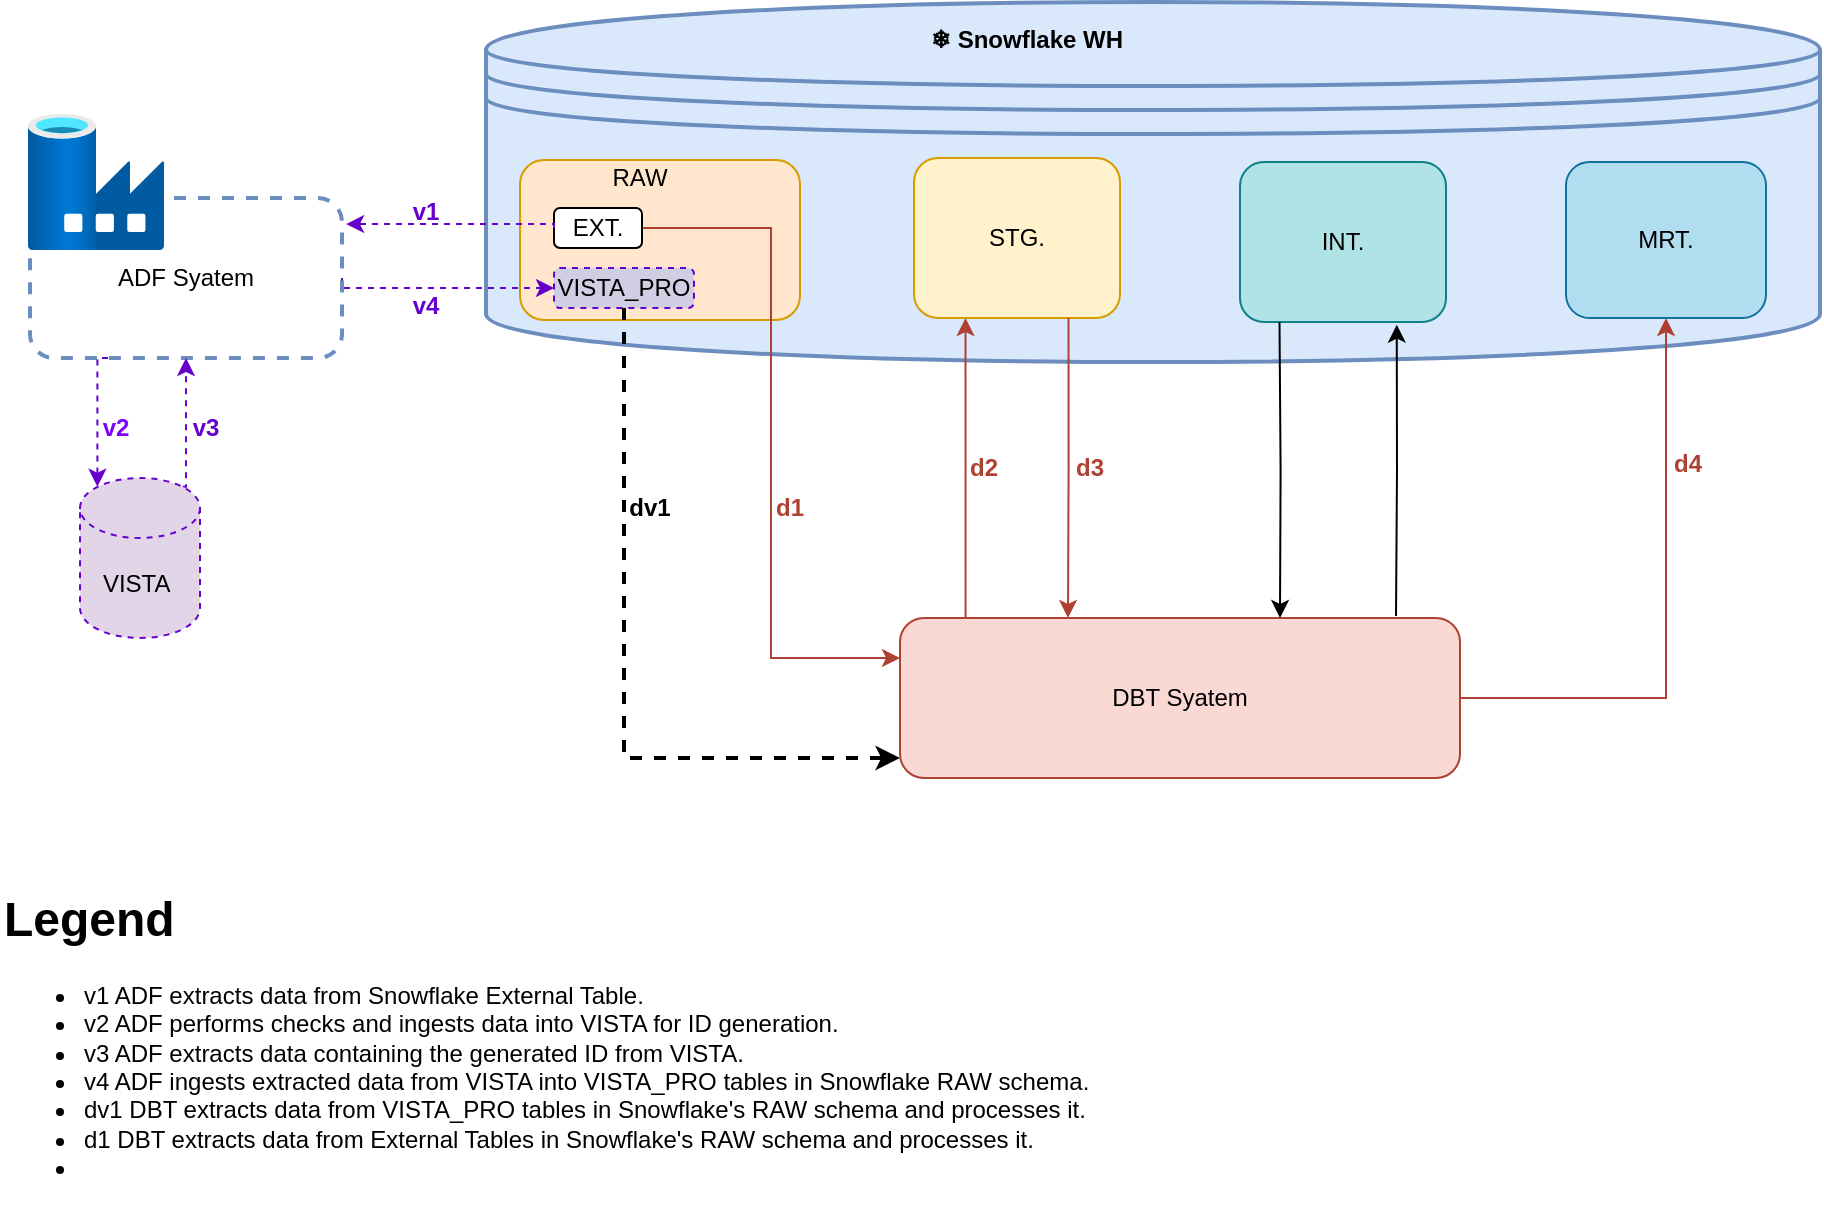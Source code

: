 <mxfile version="26.0.16">
  <diagram name="Page-1" id="TA6gXqDFzfyHmSNEqNzv">
    <mxGraphModel dx="1601" dy="453" grid="1" gridSize="10" guides="1" tooltips="1" connect="1" arrows="1" fold="1" page="1" pageScale="1" pageWidth="827" pageHeight="1169" math="0" shadow="0">
      <root>
        <mxCell id="0" />
        <mxCell id="1" parent="0" />
        <mxCell id="3lTf8zWU9LtMQArzml-N-13" value="" style="shape=datastore;whiteSpace=wrap;html=1;fillColor=#dae8fc;strokeColor=#6c8ebf;strokeWidth=2;" vertex="1" parent="1">
          <mxGeometry x="163" y="2" width="667" height="180" as="geometry" />
        </mxCell>
        <mxCell id="3lTf8zWU9LtMQArzml-N-26" style="edgeStyle=orthogonalEdgeStyle;rounded=0;orthogonalLoop=1;jettySize=auto;html=1;exitX=0.25;exitY=0;exitDx=0;exitDy=0;entryX=0.25;entryY=1;entryDx=0;entryDy=0;fillColor=#fad9d5;strokeColor=#ae4132;" edge="1" parent="1" source="3lTf8zWU9LtMQArzml-N-1" target="3lTf8zWU9LtMQArzml-N-4">
          <mxGeometry relative="1" as="geometry">
            <Array as="points">
              <mxPoint x="403" y="310" />
            </Array>
          </mxGeometry>
        </mxCell>
        <mxCell id="3lTf8zWU9LtMQArzml-N-29" style="edgeStyle=orthogonalEdgeStyle;rounded=0;orthogonalLoop=1;jettySize=auto;html=1;exitX=1;exitY=0.5;exitDx=0;exitDy=0;entryX=0.5;entryY=1;entryDx=0;entryDy=0;fillColor=#fad9d5;strokeColor=#ae4132;" edge="1" parent="1" source="3lTf8zWU9LtMQArzml-N-1" target="3lTf8zWU9LtMQArzml-N-5">
          <mxGeometry relative="1" as="geometry">
            <mxPoint x="669" y="350" as="sourcePoint" />
          </mxGeometry>
        </mxCell>
        <mxCell id="3lTf8zWU9LtMQArzml-N-1" value="DBT Syatem" style="rounded=1;whiteSpace=wrap;html=1;fillColor=#fad9d5;strokeColor=#ae4132;" vertex="1" parent="1">
          <mxGeometry x="370" y="310" width="280" height="80" as="geometry" />
        </mxCell>
        <mxCell id="3lTf8zWU9LtMQArzml-N-3" value="" style="rounded=1;whiteSpace=wrap;html=1;fillColor=#ffe6cc;strokeColor=#d79b00;" vertex="1" parent="1">
          <mxGeometry x="180" y="81" width="140" height="80" as="geometry" />
        </mxCell>
        <mxCell id="3lTf8zWU9LtMQArzml-N-4" value="STG." style="rounded=1;whiteSpace=wrap;html=1;fillColor=#FFF2CC;strokeColor=#d79b00;" vertex="1" parent="1">
          <mxGeometry x="377" y="80" width="103" height="80" as="geometry" />
        </mxCell>
        <mxCell id="3lTf8zWU9LtMQArzml-N-5" value="MRT." style="rounded=1;whiteSpace=wrap;html=1;fillColor=#b1ddf0;strokeColor=#10739e;" vertex="1" parent="1">
          <mxGeometry x="703" y="82" width="100" height="78" as="geometry" />
        </mxCell>
        <mxCell id="3lTf8zWU9LtMQArzml-N-24" style="edgeStyle=orthogonalEdgeStyle;rounded=0;orthogonalLoop=1;jettySize=auto;html=1;exitX=1;exitY=0.5;exitDx=0;exitDy=0;entryX=0;entryY=0.25;entryDx=0;entryDy=0;fillColor=#fad9d5;strokeColor=#ae4132;strokeWidth=1;" edge="1" parent="1" source="3lTf8zWU9LtMQArzml-N-7" target="3lTf8zWU9LtMQArzml-N-1">
          <mxGeometry relative="1" as="geometry" />
        </mxCell>
        <mxCell id="3lTf8zWU9LtMQArzml-N-7" value="EXT." style="rounded=1;whiteSpace=wrap;html=1;" vertex="1" parent="1">
          <mxGeometry x="197" y="105" width="44" height="20" as="geometry" />
        </mxCell>
        <mxCell id="3lTf8zWU9LtMQArzml-N-8" value="VISTA_PRO" style="rounded=1;whiteSpace=wrap;html=1;fillColor=#d0cee2;strokeColor=#6600CC;dashed=1;" vertex="1" parent="1">
          <mxGeometry x="197" y="135" width="70" height="20" as="geometry" />
        </mxCell>
        <mxCell id="3lTf8zWU9LtMQArzml-N-9" value="RAW" style="text;html=1;align=center;verticalAlign=middle;whiteSpace=wrap;rounded=0;" vertex="1" parent="1">
          <mxGeometry x="210" y="75" width="60" height="30" as="geometry" />
        </mxCell>
        <mxCell id="3lTf8zWU9LtMQArzml-N-21" style="edgeStyle=orthogonalEdgeStyle;rounded=0;orthogonalLoop=1;jettySize=auto;html=1;exitX=1;exitY=0.5;exitDx=0;exitDy=0;entryX=0;entryY=0.5;entryDx=0;entryDy=0;strokeColor=#6600CC;dashed=1;" edge="1" parent="1" source="3lTf8zWU9LtMQArzml-N-10" target="3lTf8zWU9LtMQArzml-N-8">
          <mxGeometry relative="1" as="geometry">
            <Array as="points">
              <mxPoint x="91" y="145" />
            </Array>
          </mxGeometry>
        </mxCell>
        <mxCell id="3lTf8zWU9LtMQArzml-N-10" value="ADF Syatem" style="rounded=1;whiteSpace=wrap;html=1;fillColor=none;strokeColor=#6c8ebf;strokeWidth=2;dashed=1;" vertex="1" parent="1">
          <mxGeometry x="-65" y="100" width="156" height="80" as="geometry" />
        </mxCell>
        <mxCell id="3lTf8zWU9LtMQArzml-N-20" style="edgeStyle=orthogonalEdgeStyle;rounded=0;orthogonalLoop=1;jettySize=auto;html=1;exitX=0.855;exitY=0;exitDx=0;exitDy=4.35;exitPerimeter=0;entryX=0.5;entryY=1;entryDx=0;entryDy=0;strokeColor=#6600CC;dashed=1;" edge="1" parent="1" source="3lTf8zWU9LtMQArzml-N-11" target="3lTf8zWU9LtMQArzml-N-10">
          <mxGeometry relative="1" as="geometry">
            <Array as="points">
              <mxPoint x="13" y="244" />
            </Array>
          </mxGeometry>
        </mxCell>
        <mxCell id="3lTf8zWU9LtMQArzml-N-11" value="VISTA&amp;nbsp;" style="shape=cylinder3;whiteSpace=wrap;html=1;boundedLbl=1;backgroundOutline=1;size=15;fillColor=#e1d5e7;strokeColor=#6600CC;dashed=1;" vertex="1" parent="1">
          <mxGeometry x="-40" y="240" width="60" height="80" as="geometry" />
        </mxCell>
        <mxCell id="3lTf8zWU9LtMQArzml-N-15" value="" style="image;aspect=fixed;html=1;points=[];align=center;fontSize=12;image=img/lib/azure2/databases/Data_Factory.svg;" vertex="1" parent="1">
          <mxGeometry x="-66" y="58" width="68" height="68" as="geometry" />
        </mxCell>
        <mxCell id="3lTf8zWU9LtMQArzml-N-18" style="edgeStyle=orthogonalEdgeStyle;rounded=0;orthogonalLoop=1;jettySize=auto;html=1;exitX=0;exitY=0.5;exitDx=0;exitDy=0;entryX=1.013;entryY=0.163;entryDx=0;entryDy=0;entryPerimeter=0;strokeColor=#6600CC;dashed=1;" edge="1" parent="1" source="3lTf8zWU9LtMQArzml-N-7" target="3lTf8zWU9LtMQArzml-N-10">
          <mxGeometry relative="1" as="geometry">
            <Array as="points">
              <mxPoint x="197" y="113" />
            </Array>
          </mxGeometry>
        </mxCell>
        <mxCell id="3lTf8zWU9LtMQArzml-N-19" style="edgeStyle=orthogonalEdgeStyle;rounded=0;orthogonalLoop=1;jettySize=auto;html=1;exitX=0.25;exitY=1;exitDx=0;exitDy=0;entryX=0.145;entryY=0;entryDx=0;entryDy=4.35;entryPerimeter=0;fillColor=#d0cee2;strokeColor=#6600CC;strokeWidth=1;dashed=1;" edge="1" parent="1" source="3lTf8zWU9LtMQArzml-N-10" target="3lTf8zWU9LtMQArzml-N-11">
          <mxGeometry relative="1" as="geometry">
            <Array as="points">
              <mxPoint x="-31" y="180" />
            </Array>
          </mxGeometry>
        </mxCell>
        <mxCell id="3lTf8zWU9LtMQArzml-N-25" style="edgeStyle=orthogonalEdgeStyle;rounded=0;orthogonalLoop=1;jettySize=auto;html=1;exitX=0.5;exitY=1;exitDx=0;exitDy=0;entryX=0;entryY=0.875;entryDx=0;entryDy=0;entryPerimeter=0;dashed=1;strokeWidth=2;" edge="1" parent="1" source="3lTf8zWU9LtMQArzml-N-8" target="3lTf8zWU9LtMQArzml-N-1">
          <mxGeometry relative="1" as="geometry" />
        </mxCell>
        <mxCell id="3lTf8zWU9LtMQArzml-N-28" style="edgeStyle=orthogonalEdgeStyle;rounded=0;orthogonalLoop=1;jettySize=auto;html=1;exitX=0.75;exitY=1;exitDx=0;exitDy=0;fillColor=#fad9d5;strokeColor=#ae4132;" edge="1" parent="1" source="3lTf8zWU9LtMQArzml-N-4">
          <mxGeometry relative="1" as="geometry">
            <mxPoint x="454" y="310" as="targetPoint" />
          </mxGeometry>
        </mxCell>
        <mxCell id="3lTf8zWU9LtMQArzml-N-32" value="&lt;b&gt;&lt;font style=&quot;color: rgb(102, 0, 204);&quot;&gt;v1&lt;/font&gt;&lt;/b&gt;" style="text;html=1;align=center;verticalAlign=middle;whiteSpace=wrap;rounded=0;" vertex="1" parent="1">
          <mxGeometry x="103" y="92" width="60" height="30" as="geometry" />
        </mxCell>
        <mxCell id="3lTf8zWU9LtMQArzml-N-33" value="&lt;b&gt;&lt;font style=&quot;color: rgb(127, 0, 255);&quot;&gt;v2&lt;/font&gt;&lt;/b&gt;" style="text;html=1;align=center;verticalAlign=middle;whiteSpace=wrap;rounded=0;" vertex="1" parent="1">
          <mxGeometry x="-52" y="200" width="60" height="30" as="geometry" />
        </mxCell>
        <mxCell id="3lTf8zWU9LtMQArzml-N-34" value="&lt;b&gt;&lt;font style=&quot;color: rgb(102, 0, 204);&quot;&gt;v3&lt;/font&gt;&lt;/b&gt;" style="text;html=1;align=center;verticalAlign=middle;whiteSpace=wrap;rounded=0;" vertex="1" parent="1">
          <mxGeometry x="-7" y="200" width="60" height="30" as="geometry" />
        </mxCell>
        <mxCell id="3lTf8zWU9LtMQArzml-N-35" value="&lt;b&gt;&lt;font style=&quot;color: rgb(102, 0, 204);&quot;&gt;v4&lt;/font&gt;&lt;/b&gt;" style="text;html=1;align=center;verticalAlign=middle;whiteSpace=wrap;rounded=0;" vertex="1" parent="1">
          <mxGeometry x="103" y="139" width="60" height="30" as="geometry" />
        </mxCell>
        <mxCell id="3lTf8zWU9LtMQArzml-N-36" value="&lt;b&gt;dv1&lt;/b&gt;" style="text;html=1;align=center;verticalAlign=middle;whiteSpace=wrap;rounded=0;" vertex="1" parent="1">
          <mxGeometry x="215" y="240" width="60" height="30" as="geometry" />
        </mxCell>
        <mxCell id="3lTf8zWU9LtMQArzml-N-37" value="&lt;b&gt;&lt;font style=&quot;color: rgb(174, 65, 50);&quot;&gt;d1&lt;/font&gt;&lt;/b&gt;" style="text;html=1;align=center;verticalAlign=middle;whiteSpace=wrap;rounded=0;" vertex="1" parent="1">
          <mxGeometry x="285" y="240" width="60" height="30" as="geometry" />
        </mxCell>
        <mxCell id="3lTf8zWU9LtMQArzml-N-38" value="&lt;b&gt;&lt;font style=&quot;color: rgb(174, 65, 50);&quot;&gt;d2&lt;/font&gt;&lt;/b&gt;" style="text;html=1;align=center;verticalAlign=middle;whiteSpace=wrap;rounded=0;" vertex="1" parent="1">
          <mxGeometry x="382" y="220" width="60" height="30" as="geometry" />
        </mxCell>
        <mxCell id="3lTf8zWU9LtMQArzml-N-39" value="&lt;b&gt;&lt;font style=&quot;color: rgb(174, 65, 50);&quot;&gt;d3&lt;/font&gt;&lt;/b&gt;" style="text;html=1;align=center;verticalAlign=middle;whiteSpace=wrap;rounded=0;" vertex="1" parent="1">
          <mxGeometry x="435" y="220" width="60" height="30" as="geometry" />
        </mxCell>
        <mxCell id="3lTf8zWU9LtMQArzml-N-40" value="&lt;b&gt;&lt;font style=&quot;color: rgb(174, 65, 50);&quot;&gt;d4&lt;/font&gt;&lt;/b&gt;" style="text;html=1;align=center;verticalAlign=middle;whiteSpace=wrap;rounded=0;" vertex="1" parent="1">
          <mxGeometry x="734" y="218" width="60" height="30" as="geometry" />
        </mxCell>
        <mxCell id="3lTf8zWU9LtMQArzml-N-41" value="&lt;h1 style=&quot;margin-top: 0px;&quot;&gt;Legend&amp;nbsp;&lt;/h1&gt;&lt;p&gt;&lt;/p&gt;&lt;ul&gt;&lt;li&gt;v1 ADF extracts data from Snowflake External Table.&lt;/li&gt;&lt;li&gt;v2 ADF performs checks and ingests data into VISTA for ID generation.&lt;/li&gt;&lt;li&gt;v3 ADF extracts data containing the generated ID from VISTA.&lt;/li&gt;&lt;li&gt;v4 ADF ingests extracted data from VISTA into VISTA_PRO tables in Snowflake RAW schema.&lt;/li&gt;&lt;li&gt;dv1 DBT extracts data from VISTA_PRO tables in Snowflake&#39;s RAW schema and processes it.&lt;/li&gt;&lt;li&gt;d1 DBT extracts data from External Tables in Snowflake&#39;s RAW schema and processes it.&lt;/li&gt;&lt;li&gt;&lt;br&gt;&lt;/li&gt;&lt;/ul&gt;&lt;p&gt;&lt;/p&gt;" style="text;html=1;whiteSpace=wrap;overflow=hidden;rounded=0;" vertex="1" parent="1">
          <mxGeometry x="-80" y="440" width="570" height="170" as="geometry" />
        </mxCell>
        <mxCell id="3lTf8zWU9LtMQArzml-N-42" value="&lt;span style=&quot;text-align: left;&quot;&gt;&lt;b&gt;❄ Snowflake WH&lt;/b&gt;&lt;/span&gt;" style="text;html=1;align=center;verticalAlign=middle;whiteSpace=wrap;rounded=0;" vertex="1" parent="1">
          <mxGeometry x="377" y="6" width="113" height="30" as="geometry" />
        </mxCell>
        <mxCell id="3lTf8zWU9LtMQArzml-N-43" value="INT." style="rounded=1;whiteSpace=wrap;html=1;fillColor=#b0e3e6;strokeColor=#0e8088;" vertex="1" parent="1">
          <mxGeometry x="540" y="82" width="103" height="80" as="geometry" />
        </mxCell>
        <mxCell id="3lTf8zWU9LtMQArzml-N-45" style="edgeStyle=orthogonalEdgeStyle;rounded=0;orthogonalLoop=1;jettySize=auto;html=1;exitX=0.75;exitY=0;exitDx=0;exitDy=0;entryX=0.392;entryY=1.029;entryDx=0;entryDy=0;entryPerimeter=0;" edge="1" parent="1">
          <mxGeometry relative="1" as="geometry">
            <mxPoint x="618" y="309" as="sourcePoint" />
            <mxPoint x="618.376" y="163.32" as="targetPoint" />
          </mxGeometry>
        </mxCell>
        <mxCell id="3lTf8zWU9LtMQArzml-N-46" style="edgeStyle=orthogonalEdgeStyle;rounded=0;orthogonalLoop=1;jettySize=auto;html=1;exitX=0.25;exitY=1;exitDx=0;exitDy=0;" edge="1" parent="1">
          <mxGeometry relative="1" as="geometry">
            <mxPoint x="559.75" y="162" as="sourcePoint" />
            <mxPoint x="560" y="310" as="targetPoint" />
          </mxGeometry>
        </mxCell>
      </root>
    </mxGraphModel>
  </diagram>
</mxfile>
